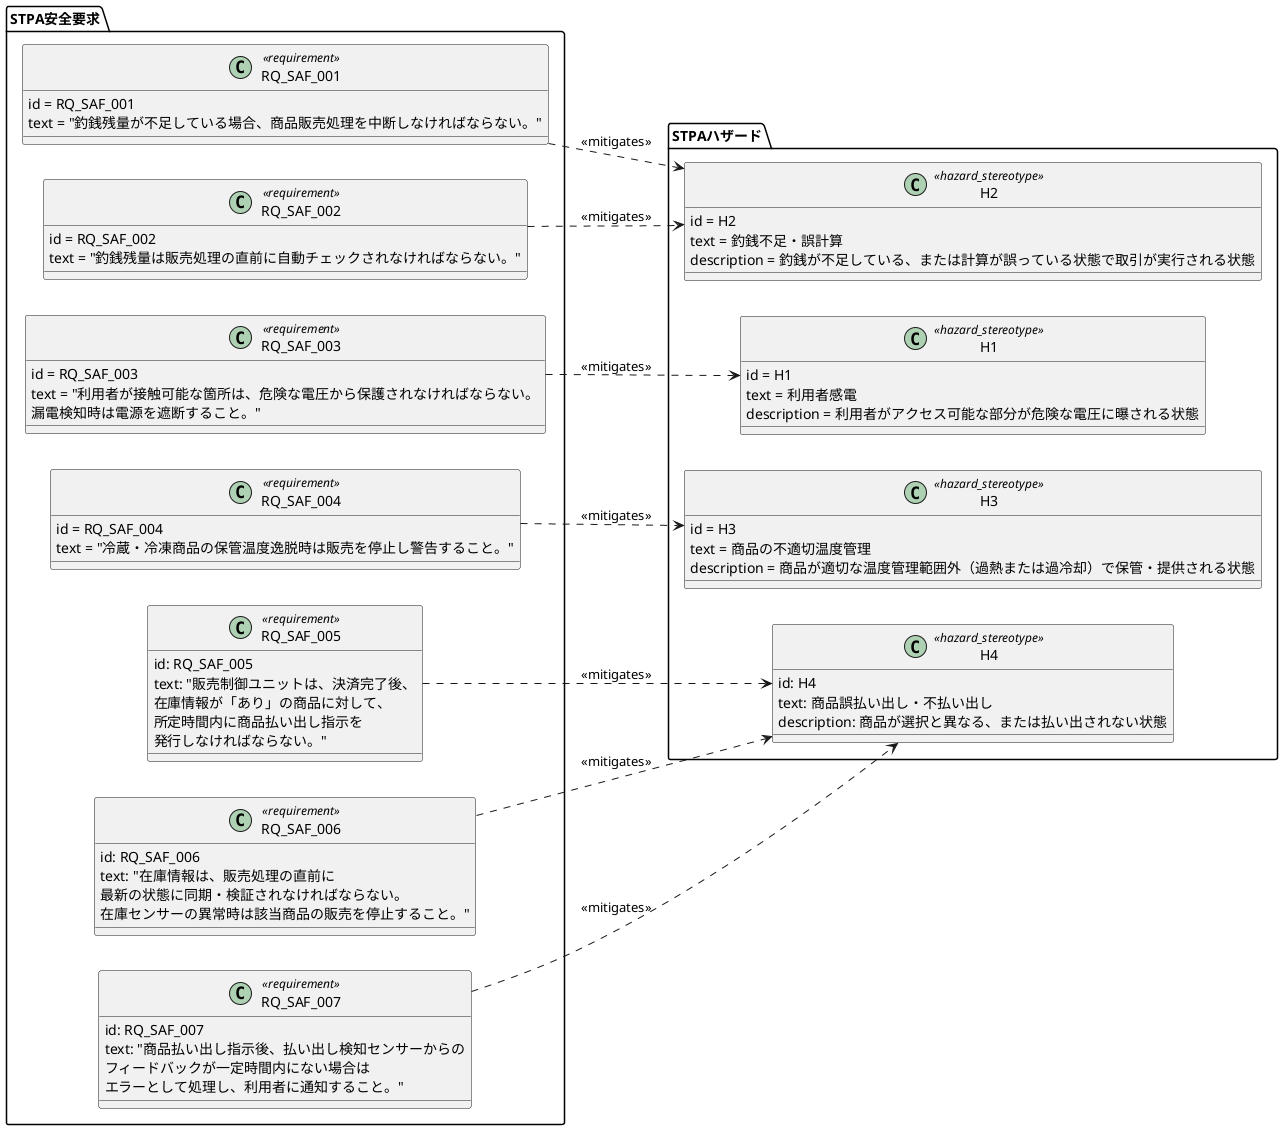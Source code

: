 @startuml
left to right direction

' STPA由来のハザード定義
package "STPAハザード" {
  class H1 <<hazard_stereotype>> {
    id = H1
    text = 利用者感電
    description = 利用者がアクセス可能な部分が危険な電圧に曝される状態
  }
  class H2 <<hazard_stereotype>> {
    id = H2
    text = 釣銭不足・誤計算
    description = 釣銭が不足している、または計算が誤っている状態で取引が実行される状態
  }
  class H3 <<hazard_stereotype>> {
    id = H3
    text = 商品の不適切温度管理
    description = 商品が適切な温度管理範囲外（過熱または過冷却）で保管・提供される状態
  }
  class H4 <<hazard_stereotype>> {
    id: H4
    text: 商品誤払い出し・不払い出し
    description: 商品が選択と異なる、または払い出されない状態
  }
  ' 必要に応じて他のハザードも追加 (例: H4: 商品誤払い出し・不払い出し)
}
' ステレオタイプの定義 (もしカスタムステレオタイプを使う場合、PlantUMLのバージョンや機能に依存する可能性があります)
' skinparam classStereotypeFontSize 0 ' ステレオタイプ名を非表示にする場合
' skinparam class<<hazard_stereotype>> {
'   BackgroundColor LightCoral
'   BorderColor Red
' }

' <<requirement>> でSTPA安全要求 (既存のものを修正・拡充)
package "STPA安全要求" {
  class RQ_SAF_001 <<requirement>> { 
    id = RQ_SAF_001
    text = "釣銭残量が不足している場合、商品販売処理を中断しなければならない。"
  }
  class RQ_SAF_002 <<requirement>> {
    id = RQ_SAF_002
    text = "釣銭残量は販売処理の直前に自動チェックされなければならない。"
  }
  class RQ_SAF_003 <<requirement>> {
    id = RQ_SAF_003
    text = "利用者が接触可能な箇所は、危険な電圧から保護されなければならない。\n漏電検知時は電源を遮断すること。"
  }
  class RQ_SAF_004 <<requirement>> {
    id = RQ_SAF_004
    text = "冷蔵・冷凍商品の保管温度逸脱時は販売を停止し警告すること。"
  }
  class RQ_SAF_005 <<requirement>> {
    id: RQ_SAF_005
    text: "販売制御ユニットは、決済完了後、\n在庫情報が「あり」の商品に対して、\n所定時間内に商品払い出し指示を\n発行しなければならない。"
  }
  class RQ_SAF_006 <<requirement>> {
    id: RQ_SAF_006
    text: "在庫情報は、販売処理の直前に\n最新の状態に同期・検証されなければならない。\n在庫センサーの異常時は該当商品の販売を停止すること。"
  }
  class RQ_SAF_007 <<requirement>> {
    id: RQ_SAF_007
    text: "商品払い出し指示後、払い出し検知センサーからの\nフィードバックが一定時間内にない場合は\nエラーとして処理し、利用者に通知すること。"
  }
    ' 必要に応じて他の安全要求も追加 (例: RQ_SAF_005: 商品選択と払い出しの一致を保証 etc.)
}

' STPAハザードとSTPA安全要求の関連付け
' 安全要求がハザードを軽減する (mitigates) ことを示す
RQ_SAF_001 ..> H2 : <<mitigates>>
RQ_SAF_002 ..> H2 : <<mitigates>>
RQ_SAF_003 ..> H1 : <<mitigates>>
RQ_SAF_004 ..> H3 : <<mitigates>>
RQ_SAF_005 ..> H4 : <<mitigates>>
RQ_SAF_006 ..> H4 : <<mitigates>>
RQ_SAF_007 ..> H4 : <<mitigates>>

@enduml